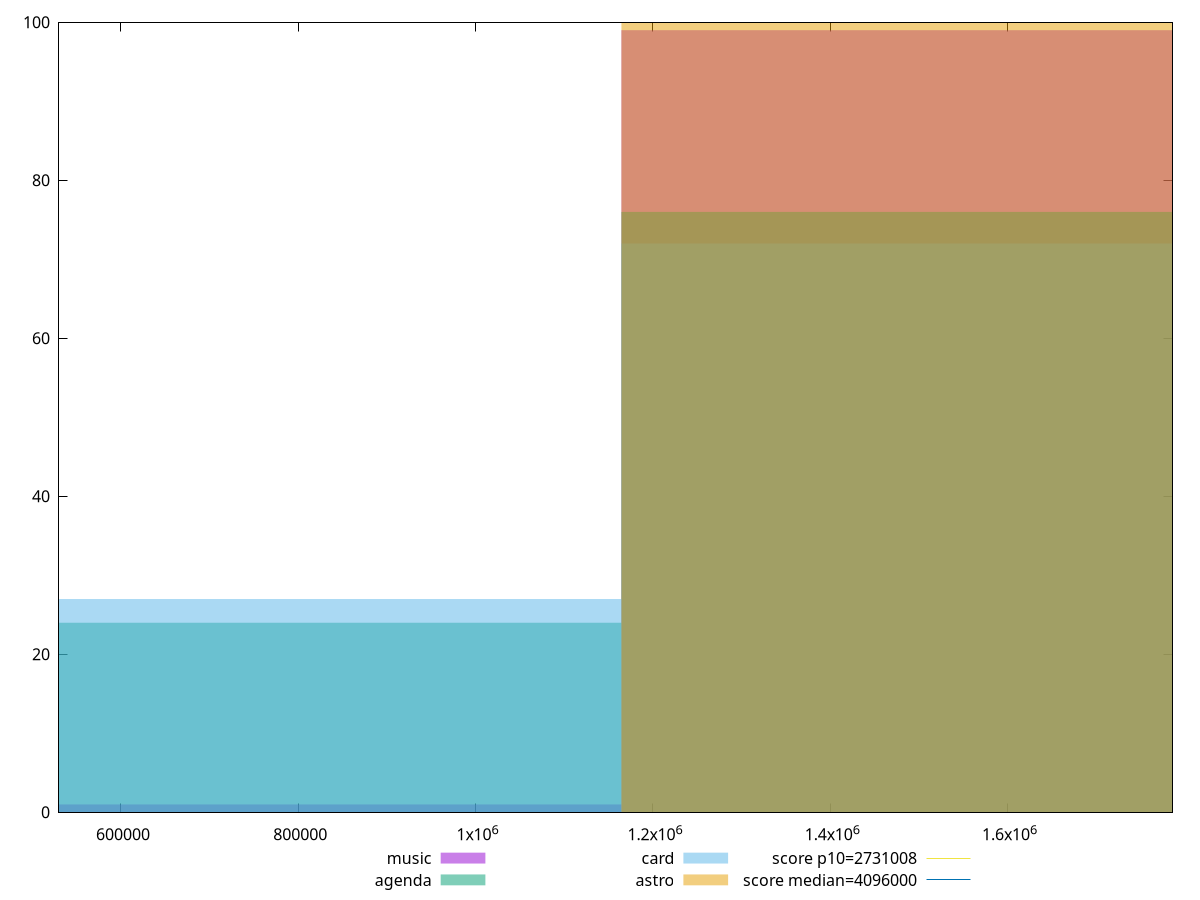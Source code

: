 reset

$music <<EOF
1552654.949104593 99
776327.4745522965 1
EOF

$agenda <<EOF
1552654.949104593 76
776327.4745522965 24
EOF

$card <<EOF
776327.4745522965 27
1552654.949104593 72
EOF

$astro <<EOF
1552654.949104593 100
EOF

set key outside below
set boxwidth 776327.4745522965
set xrange [530145:1786028]
set yrange [0:100]
set trange [0:100]
set style fill transparent solid 0.5 noborder

set parametric
set terminal svg size 640, 520 enhanced background rgb 'white'
set output "report/report_00029_2021-02-24T13-36-40.390Z/total-byte-weight/comparison/histogram/all_raw.svg"

plot $music title "music" with boxes, \
     $agenda title "agenda" with boxes, \
     $card title "card" with boxes, \
     $astro title "astro" with boxes, \
     2731008,t title "score p10=2731008", \
     4096000,t title "score median=4096000"

reset
